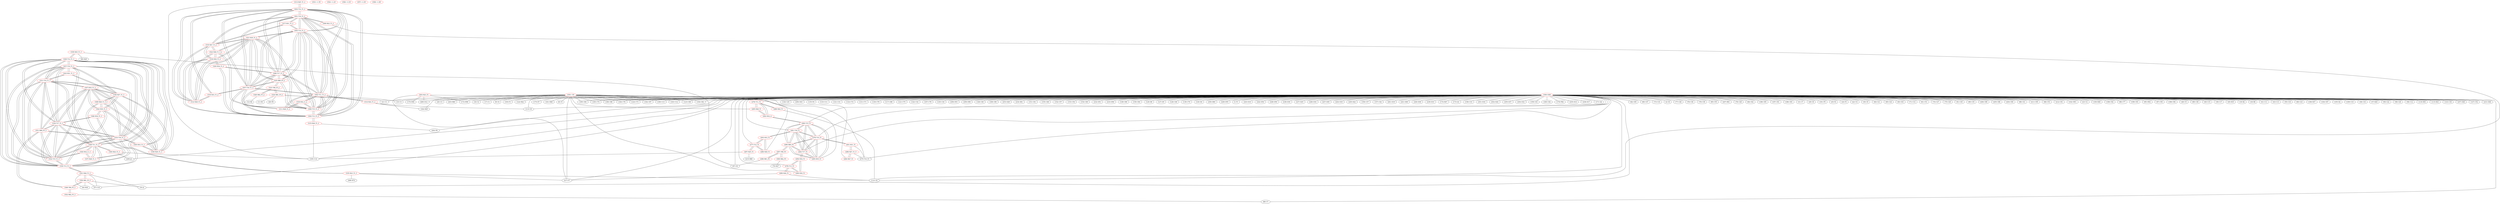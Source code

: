 graph {
	276 [label="(276) T11_T1" color=red]
	288 [label="(288) R24_T1"]
	285 [label="(285) R28_T1"]
	292 [label="(292) R32_t1"]
	277 [label="(277) T12_T1" color=red]
	293 [label="(293) R33_T1"]
	286 [label="(286) R29_T1"]
	287 [label="(287) R25_T1"]
	278 [label="(278) T13_T1" color=red]
	290 [label="(290) R30_T1"]
	294 [label="(294) R34_T1"]
	289 [label="(289) R26_T1"]
	279 [label="(279) T14_T1" color=red]
	291 [label="(291) R31_T1"]
	299 [label="(299) R80_P3"]
	282 [label="(282) T17_T1"]
	295 [label="(295) R35_T1"]
	281 [label="(281) T16_T1"]
	280 [label="(280) T15_T1"]
	280 [label="(280) T15_T1" color=red]
	292 [label="(292) R32_t1"]
	299 [label="(299) R80_P3"]
	282 [label="(282) T17_T1"]
	295 [label="(295) R35_T1"]
	281 [label="(281) T16_T1"]
	279 [label="(279) T14_T1"]
	281 [label="(281) T16_T1" color=red]
	293 [label="(293) R33_T1"]
	299 [label="(299) R80_P3"]
	282 [label="(282) T17_T1"]
	295 [label="(295) R35_T1"]
	280 [label="(280) T15_T1"]
	279 [label="(279) T14_T1"]
	282 [label="(282) T17_T1" color=red]
	294 [label="(294) R34_T1"]
	299 [label="(299) R80_P3"]
	295 [label="(295) R35_T1"]
	281 [label="(281) T16_T1"]
	280 [label="(280) T15_T1"]
	279 [label="(279) T14_T1"]
	283 [label="(283) R23_T1" color=red]
	260 [label="(260) D12"]
	172 [label="(172) R58"]
	170 [label="(170) R56"]
	217 [label="(217) P7"]
	275 [label="(275) T10_T1"]
	284 [label="(284) R27_T1" color=red]
	296 [label="(296) R27_T1_T"]
	285 [label="(285) R28_T1" color=red]
	276 [label="(276) T11_T1"]
	292 [label="(292) R32_t1"]
	286 [label="(286) R29_T1" color=red]
	293 [label="(293) R33_T1"]
	277 [label="(277) T12_T1"]
	287 [label="(287) R25_T1" color=red]
	215 [label="(215) R66"]
	195 [label="(195) U14"]
	277 [label="(277) T12_T1"]
	288 [label="(288) R24_T1" color=red]
	112 [label="(112) U8"]
	276 [label="(276) T11_T1"]
	289 [label="(289) R26_T1" color=red]
	217 [label="(217) P7"]
	112 [label="(112) U8"]
	278 [label="(278) T13_T1"]
	290 [label="(290) R30_T1" color=red]
	294 [label="(294) R34_T1"]
	278 [label="(278) T13_T1"]
	291 [label="(291) R31_T1" color=red]
	275 [label="(275) T10_T1"]
	296 [label="(296) R27_T1_T"]
	279 [label="(279) T14_T1"]
	292 [label="(292) R32_t1" color=red]
	280 [label="(280) T15_T1"]
	276 [label="(276) T11_T1"]
	285 [label="(285) R28_T1"]
	293 [label="(293) R33_T1" color=red]
	281 [label="(281) T16_T1"]
	286 [label="(286) R29_T1"]
	277 [label="(277) T12_T1"]
	294 [label="(294) R34_T1" color=red]
	282 [label="(282) T17_T1"]
	290 [label="(290) R30_T1"]
	278 [label="(278) T13_T1"]
	295 [label="(295) R35_T1" color=red]
	299 [label="(299) R80_P3"]
	282 [label="(282) T17_T1"]
	281 [label="(281) T16_T1"]
	280 [label="(280) T15_T1"]
	279 [label="(279) T14_T1"]
	296 [label="(296) R27_T1_T" color=red]
	275 [label="(275) T10_T1"]
	291 [label="(291) R31_T1"]
	284 [label="(284) R27_T1"]
	297 [label="(297) T80_P3" color=red]
	298 [label="(298) R81_P3"]
	300 [label="(300) R82_P3"]
	299 [label="(299) R80_P3"]
	298 [label="(298) R81_P3" color=red]
	67 [label="(67) U6"]
	297 [label="(297) T80_P3"]
	299 [label="(299) R80_P3" color=red]
	282 [label="(282) T17_T1"]
	295 [label="(295) R35_T1"]
	281 [label="(281) T16_T1"]
	280 [label="(280) T15_T1"]
	279 [label="(279) T14_T1"]
	297 [label="(297) T80_P3"]
	300 [label="(300) R82_P3" color=red]
	70 [label="(70) R27"]
	297 [label="(297) T80_P3"]
	301 [label="(301) T10_T1_2" color=red]
	309 [label="(309) R23_T1_2"]
	317 [label="(317) R31_T1_2"]
	310 [label="(310) R27_T1_2"]
	307 [label="(307) T16_T1_2"]
	308 [label="(308) T17_T1_2"]
	306 [label="(306) T15_T1_2"]
	303 [label="(303) T12_T1_2"]
	305 [label="(305) T14_T1_2"]
	304 [label="(304) T13_T1_2"]
	302 [label="(302) T11_T1_2"]
	302 [label="(302) T11_T1_2" color=red]
	314 [label="(314) R24_T1_2"]
	311 [label="(311) R28_T1_2"]
	318 [label="(318) R32_t1_2"]
	301 [label="(301) T10_T1_2"]
	307 [label="(307) T16_T1_2"]
	308 [label="(308) T17_T1_2"]
	306 [label="(306) T15_T1_2"]
	303 [label="(303) T12_T1_2"]
	305 [label="(305) T14_T1_2"]
	304 [label="(304) T13_T1_2"]
	303 [label="(303) T12_T1_2" color=red]
	319 [label="(319) R33_T1_2"]
	312 [label="(312) R29_T1_2"]
	313 [label="(313) R25_T1_2"]
	301 [label="(301) T10_T1_2"]
	307 [label="(307) T16_T1_2"]
	308 [label="(308) T17_T1_2"]
	306 [label="(306) T15_T1_2"]
	305 [label="(305) T14_T1_2"]
	304 [label="(304) T13_T1_2"]
	302 [label="(302) T11_T1_2"]
	304 [label="(304) T13_T1_2" color=red]
	316 [label="(316) R30_T1_2"]
	320 [label="(320) R34_T1_2"]
	315 [label="(315) R26_T1_2"]
	301 [label="(301) T10_T1_2"]
	307 [label="(307) T16_T1_2"]
	308 [label="(308) T17_T1_2"]
	306 [label="(306) T15_T1_2"]
	303 [label="(303) T12_T1_2"]
	305 [label="(305) T14_T1_2"]
	302 [label="(302) T11_T1_2"]
	305 [label="(305) T14_T1_2" color=red]
	301 [label="(301) T10_T1_2"]
	307 [label="(307) T16_T1_2"]
	308 [label="(308) T17_T1_2"]
	306 [label="(306) T15_T1_2"]
	303 [label="(303) T12_T1_2"]
	304 [label="(304) T13_T1_2"]
	302 [label="(302) T11_T1_2"]
	317 [label="(317) R31_T1_2"]
	325 [label="(325) R80_P3_2"]
	321 [label="(321) R35_T1_2"]
	306 [label="(306) T15_T1_2" color=red]
	318 [label="(318) R32_t1_2"]
	301 [label="(301) T10_T1_2"]
	307 [label="(307) T16_T1_2"]
	308 [label="(308) T17_T1_2"]
	303 [label="(303) T12_T1_2"]
	305 [label="(305) T14_T1_2"]
	304 [label="(304) T13_T1_2"]
	302 [label="(302) T11_T1_2"]
	325 [label="(325) R80_P3_2"]
	321 [label="(321) R35_T1_2"]
	307 [label="(307) T16_T1_2" color=red]
	319 [label="(319) R33_T1_2"]
	301 [label="(301) T10_T1_2"]
	308 [label="(308) T17_T1_2"]
	306 [label="(306) T15_T1_2"]
	303 [label="(303) T12_T1_2"]
	305 [label="(305) T14_T1_2"]
	304 [label="(304) T13_T1_2"]
	302 [label="(302) T11_T1_2"]
	325 [label="(325) R80_P3_2"]
	321 [label="(321) R35_T1_2"]
	308 [label="(308) T17_T1_2" color=red]
	320 [label="(320) R34_T1_2"]
	301 [label="(301) T10_T1_2"]
	307 [label="(307) T16_T1_2"]
	306 [label="(306) T15_T1_2"]
	303 [label="(303) T12_T1_2"]
	305 [label="(305) T14_T1_2"]
	304 [label="(304) T13_T1_2"]
	302 [label="(302) T11_T1_2"]
	325 [label="(325) R80_P3_2"]
	321 [label="(321) R35_T1_2"]
	309 [label="(309) R23_T1_2" color=red]
	112 [label="(112) U8"]
	301 [label="(301) T10_T1_2"]
	310 [label="(310) R27_T1_2" color=red]
	316 [label="(316) R30_T1_2"]
	321 [label="(321) R35_T1_2"]
	312 [label="(312) R29_T1_2"]
	322 [label="(322) R28_T1_T_2"]
	301 [label="(301) T10_T1_2"]
	317 [label="(317) R31_T1_2"]
	311 [label="(311) R28_T1_2" color=red]
	302 [label="(302) T11_T1_2"]
	318 [label="(318) R32_t1_2"]
	322 [label="(322) R28_T1_T_2"]
	312 [label="(312) R29_T1_2" color=red]
	316 [label="(316) R30_T1_2"]
	321 [label="(321) R35_T1_2"]
	322 [label="(322) R28_T1_T_2"]
	310 [label="(310) R27_T1_2"]
	319 [label="(319) R33_T1_2"]
	303 [label="(303) T12_T1_2"]
	313 [label="(313) R25_T1_2" color=red]
	195 [label="(195) U14"]
	303 [label="(303) T12_T1_2"]
	314 [label="(314) R24_T1_2" color=red]
	162 [label="(162) R45"]
	113 [label="(113) U9"]
	302 [label="(302) T11_T1_2"]
	315 [label="(315) R26_T1_2" color=red]
	195 [label="(195) U14"]
	202 [label="(202) P6"]
	304 [label="(304) T13_T1_2"]
	316 [label="(316) R30_T1_2" color=red]
	321 [label="(321) R35_T1_2"]
	312 [label="(312) R29_T1_2"]
	322 [label="(322) R28_T1_T_2"]
	310 [label="(310) R27_T1_2"]
	320 [label="(320) R34_T1_2"]
	304 [label="(304) T13_T1_2"]
	317 [label="(317) R31_T1_2" color=red]
	301 [label="(301) T10_T1_2"]
	310 [label="(310) R27_T1_2"]
	305 [label="(305) T14_T1_2"]
	318 [label="(318) R32_t1_2" color=red]
	306 [label="(306) T15_T1_2"]
	302 [label="(302) T11_T1_2"]
	311 [label="(311) R28_T1_2"]
	319 [label="(319) R33_T1_2" color=red]
	307 [label="(307) T16_T1_2"]
	312 [label="(312) R29_T1_2"]
	303 [label="(303) T12_T1_2"]
	320 [label="(320) R34_T1_2" color=red]
	308 [label="(308) T17_T1_2"]
	316 [label="(316) R30_T1_2"]
	304 [label="(304) T13_T1_2"]
	321 [label="(321) R35_T1_2" color=red]
	316 [label="(316) R30_T1_2"]
	312 [label="(312) R29_T1_2"]
	322 [label="(322) R28_T1_T_2"]
	310 [label="(310) R27_T1_2"]
	325 [label="(325) R80_P3_2"]
	308 [label="(308) T17_T1_2"]
	307 [label="(307) T16_T1_2"]
	306 [label="(306) T15_T1_2"]
	305 [label="(305) T14_T1_2"]
	322 [label="(322) R28_T1_T_2" color=red]
	316 [label="(316) R30_T1_2"]
	321 [label="(321) R35_T1_2"]
	312 [label="(312) R29_T1_2"]
	310 [label="(310) R27_T1_2"]
	311 [label="(311) R28_T1_2"]
	323 [label="(323) T80_P3_2" color=red]
	324 [label="(324) R81_P3_2"]
	326 [label="(326) R82_P3_2"]
	325 [label="(325) R80_P3_2"]
	324 [label="(324) R81_P3_2" color=red]
	26 [label="(26) P8"]
	10 [label="(10) C3"]
	21 [label="(21) U1"]
	11 [label="(11) R3"]
	323 [label="(323) T80_P3_2"]
	325 [label="(325) R80_P3_2" color=red]
	308 [label="(308) T17_T1_2"]
	321 [label="(321) R35_T1_2"]
	307 [label="(307) T16_T1_2"]
	306 [label="(306) T15_T1_2"]
	305 [label="(305) T14_T1_2"]
	323 [label="(323) T80_P3_2"]
	326 [label="(326) R82_P3_2" color=red]
	12 [label="(12) R4"]
	323 [label="(323) T80_P3_2"]
	327 [label="(327) T10_T1_3" color=red]
	335 [label="(335) R23_T1_3"]
	343 [label="(343) R31_T1_3"]
	336 [label="(336) R27_T1_3"]
	333 [label="(333) T16_T1_3"]
	334 [label="(334) T17_T1_3"]
	332 [label="(332) T15_T1_3"]
	329 [label="(329) T12_T1_3"]
	331 [label="(331) T14_T1_3"]
	330 [label="(330) T13_T1_3"]
	328 [label="(328) T11_T1_3"]
	328 [label="(328) T11_T1_3" color=red]
	340 [label="(340) R24_T1_3"]
	337 [label="(337) R28_T1_3"]
	344 [label="(344) R32_t1_3"]
	327 [label="(327) T10_T1_3"]
	333 [label="(333) T16_T1_3"]
	334 [label="(334) T17_T1_3"]
	332 [label="(332) T15_T1_3"]
	329 [label="(329) T12_T1_3"]
	331 [label="(331) T14_T1_3"]
	330 [label="(330) T13_T1_3"]
	329 [label="(329) T12_T1_3" color=red]
	345 [label="(345) R33_T1_3"]
	338 [label="(338) R29_T1_3"]
	339 [label="(339) R25_T1_3"]
	327 [label="(327) T10_T1_3"]
	333 [label="(333) T16_T1_3"]
	334 [label="(334) T17_T1_3"]
	332 [label="(332) T15_T1_3"]
	331 [label="(331) T14_T1_3"]
	330 [label="(330) T13_T1_3"]
	328 [label="(328) T11_T1_3"]
	330 [label="(330) T13_T1_3" color=red]
	342 [label="(342) R30_T1_3"]
	346 [label="(346) R34_T1_3"]
	341 [label="(341) R26_T1_3"]
	327 [label="(327) T10_T1_3"]
	333 [label="(333) T16_T1_3"]
	334 [label="(334) T17_T1_3"]
	332 [label="(332) T15_T1_3"]
	329 [label="(329) T12_T1_3"]
	331 [label="(331) T14_T1_3"]
	328 [label="(328) T11_T1_3"]
	331 [label="(331) T14_T1_3" color=red]
	327 [label="(327) T10_T1_3"]
	333 [label="(333) T16_T1_3"]
	334 [label="(334) T17_T1_3"]
	332 [label="(332) T15_T1_3"]
	329 [label="(329) T12_T1_3"]
	330 [label="(330) T13_T1_3"]
	328 [label="(328) T11_T1_3"]
	343 [label="(343) R31_T1_3"]
	351 [label="(351) R80_P3_3"]
	347 [label="(347) R35_T1_3"]
	332 [label="(332) T15_T1_3" color=red]
	344 [label="(344) R32_t1_3"]
	327 [label="(327) T10_T1_3"]
	333 [label="(333) T16_T1_3"]
	334 [label="(334) T17_T1_3"]
	329 [label="(329) T12_T1_3"]
	331 [label="(331) T14_T1_3"]
	330 [label="(330) T13_T1_3"]
	328 [label="(328) T11_T1_3"]
	351 [label="(351) R80_P3_3"]
	347 [label="(347) R35_T1_3"]
	333 [label="(333) T16_T1_3" color=red]
	345 [label="(345) R33_T1_3"]
	327 [label="(327) T10_T1_3"]
	334 [label="(334) T17_T1_3"]
	332 [label="(332) T15_T1_3"]
	329 [label="(329) T12_T1_3"]
	331 [label="(331) T14_T1_3"]
	330 [label="(330) T13_T1_3"]
	328 [label="(328) T11_T1_3"]
	351 [label="(351) R80_P3_3"]
	347 [label="(347) R35_T1_3"]
	334 [label="(334) T17_T1_3" color=red]
	346 [label="(346) R34_T1_3"]
	327 [label="(327) T10_T1_3"]
	333 [label="(333) T16_T1_3"]
	332 [label="(332) T15_T1_3"]
	329 [label="(329) T12_T1_3"]
	331 [label="(331) T14_T1_3"]
	330 [label="(330) T13_T1_3"]
	328 [label="(328) T11_T1_3"]
	351 [label="(351) R80_P3_3"]
	347 [label="(347) R35_T1_3"]
	335 [label="(335) R23_T1_3" color=red]
	217 [label="(217) P7"]
	268 [label="(268) R74"]
	112 [label="(112) U8"]
	327 [label="(327) T10_T1_3"]
	336 [label="(336) R27_T1_3" color=red]
	342 [label="(342) R30_T1_3"]
	347 [label="(347) R35_T1_3"]
	338 [label="(338) R29_T1_3"]
	348 [label="(348) R28_T1_T_3"]
	327 [label="(327) T10_T1_3"]
	343 [label="(343) R31_T1_3"]
	337 [label="(337) R28_T1_3" color=red]
	328 [label="(328) T11_T1_3"]
	344 [label="(344) R32_t1_3"]
	348 [label="(348) R28_T1_T_3"]
	338 [label="(338) R29_T1_3" color=red]
	342 [label="(342) R30_T1_3"]
	347 [label="(347) R35_T1_3"]
	348 [label="(348) R28_T1_T_3"]
	336 [label="(336) R27_T1_3"]
	345 [label="(345) R33_T1_3"]
	329 [label="(329) T12_T1_3"]
	339 [label="(339) R25_T1_3" color=red]
	69 [label="(69) R28"]
	67 [label="(67) U6"]
	329 [label="(329) T12_T1_3"]
	340 [label="(340) R24_T1_3" color=red]
	195 [label="(195) U14"]
	209 [label="(209) J2"]
	328 [label="(328) T11_T1_3"]
	341 [label="(341) R26_T1_3" color=red]
	44 [label="(44) R30"]
	57 [label="(57) C19"]
	33 [label="(33) J1"]
	350 [label="(350) R81_P3_3"]
	330 [label="(330) T13_T1_3"]
	342 [label="(342) R30_T1_3" color=red]
	347 [label="(347) R35_T1_3"]
	338 [label="(338) R29_T1_3"]
	348 [label="(348) R28_T1_T_3"]
	336 [label="(336) R27_T1_3"]
	346 [label="(346) R34_T1_3"]
	330 [label="(330) T13_T1_3"]
	343 [label="(343) R31_T1_3" color=red]
	327 [label="(327) T10_T1_3"]
	336 [label="(336) R27_T1_3"]
	331 [label="(331) T14_T1_3"]
	344 [label="(344) R32_t1_3" color=red]
	332 [label="(332) T15_T1_3"]
	328 [label="(328) T11_T1_3"]
	337 [label="(337) R28_T1_3"]
	345 [label="(345) R33_T1_3" color=red]
	333 [label="(333) T16_T1_3"]
	338 [label="(338) R29_T1_3"]
	329 [label="(329) T12_T1_3"]
	346 [label="(346) R34_T1_3" color=red]
	334 [label="(334) T17_T1_3"]
	342 [label="(342) R30_T1_3"]
	330 [label="(330) T13_T1_3"]
	347 [label="(347) R35_T1_3" color=red]
	342 [label="(342) R30_T1_3"]
	338 [label="(338) R29_T1_3"]
	348 [label="(348) R28_T1_T_3"]
	336 [label="(336) R27_T1_3"]
	351 [label="(351) R80_P3_3"]
	334 [label="(334) T17_T1_3"]
	333 [label="(333) T16_T1_3"]
	332 [label="(332) T15_T1_3"]
	331 [label="(331) T14_T1_3"]
	348 [label="(348) R28_T1_T_3" color=red]
	342 [label="(342) R30_T1_3"]
	347 [label="(347) R35_T1_3"]
	338 [label="(338) R29_T1_3"]
	336 [label="(336) R27_T1_3"]
	337 [label="(337) R28_T1_3"]
	349 [label="(349) T80_P3_3" color=red]
	350 [label="(350) R81_P3_3"]
	352 [label="(352) R82_P3_3"]
	351 [label="(351) R80_P3_3"]
	350 [label="(350) R81_P3_3" color=red]
	44 [label="(44) R30"]
	57 [label="(57) C19"]
	33 [label="(33) J1"]
	341 [label="(341) R26_T1_3"]
	349 [label="(349) T80_P3_3"]
	351 [label="(351) R80_P3_3" color=red]
	334 [label="(334) T17_T1_3"]
	347 [label="(347) R35_T1_3"]
	333 [label="(333) T16_T1_3"]
	332 [label="(332) T15_T1_3"]
	331 [label="(331) T14_T1_3"]
	349 [label="(349) T80_P3_3"]
	352 [label="(352) R82_P3_3" color=red]
	68 [label="(68) U7"]
	349 [label="(349) T80_P3_3"]
	353 [label="(353) +1.5V" color=red]
	354 [label="(354) +1.2V" color=red]
	355 [label="(355) +5V" color=red]
	162 [label="(162) R45"]
	175 [label="(175) D7"]
	113 [label="(113) U9"]
	161 [label="(161) R48"]
	8 [label="(8) C5"]
	20 [label="(20) U3"]
	165 [label="(165) C74"]
	189 [label="(189) C86"]
	203 [label="(203) R60"]
	21 [label="(21) U1"]
	16 [label="(16) C2"]
	217 [label="(217) P7"]
	17 [label="(17) C1"]
	9 [label="(9) C4"]
	164 [label="(164) C76"]
	124 [label="(124) C73"]
	192 [label="(192) C87"]
	193 [label="(193) F1"]
	190 [label="(190) U13"]
	163 [label="(163) U12"]
	122 [label="(122) R42"]
	123 [label="(123) C69"]
	194 [label="(194) C82"]
	185 [label="(185) C84"]
	290 [label="(290) R30_T1"]
	295 [label="(295) R35_T1"]
	286 [label="(286) R29_T1"]
	285 [label="(285) R28_T1"]
	284 [label="(284) R27_T1"]
	356 [label="(356) +3.3V" color=red]
	357 [label="(357) +1.0V" color=red]
	358 [label="(358) +1.8V" color=red]
	359 [label="(359) GND" color=red]
	82 [label="(82) C65"]
	80 [label="(80) C47"]
	73 [label="(73) C10"]
	2 [label="(2) C6"]
	77 [label="(77) C26"]
	78 [label="(78) C36"]
	79 [label="(79) C39"]
	85 [label="(85) C55"]
	207 [label="(207) R61"]
	68 [label="(68) U7"]
	76 [label="(76) C28"]
	84 [label="(84) C62"]
	188 [label="(188) C85"]
	187 [label="(187) C81"]
	186 [label="(186) C83"]
	185 [label="(185) C84"]
	194 [label="(194) C82"]
	190 [label="(190) U13"]
	31 [label="(31) C7"]
	29 [label="(29) C8"]
	191 [label="(191) P5"]
	25 [label="(25) P2"]
	24 [label="(24) P3"]
	22 [label="(22) U4"]
	30 [label="(30) C9"]
	209 [label="(209) J2"]
	195 [label="(195) U14"]
	64 [label="(64) C21"]
	65 [label="(65) C24"]
	83 [label="(83) C63"]
	71 [label="(71) C14"]
	81 [label="(81) C51"]
	189 [label="(189) C86"]
	74 [label="(74) C27"]
	75 [label="(75) C29"]
	202 [label="(202) P6"]
	112 [label="(112) U8"]
	91 [label="(91) C45"]
	90 [label="(90) C35"]
	206 [label="(206) C89"]
	205 [label="(205) C88"]
	204 [label="(204) C90"]
	88 [label="(88) C41"]
	211 [label="(211) C95"]
	86 [label="(86) C53"]
	212 [label="(212) C91"]
	102 [label="(102) SW1"]
	23 [label="(23) U2"]
	100 [label="(100) R49"]
	198 [label="(198) C92"]
	96 [label="(96) C77"]
	199 [label="(199) C93"]
	95 [label="(95) SW2"]
	87 [label="(87) C50"]
	196 [label="(196) C94"]
	28 [label="(28) U5"]
	89 [label="(89) C38"]
	40 [label="(40) C15"]
	39 [label="(39) C17"]
	45 [label="(45) R35"]
	33 [label="(33) J1"]
	19 [label="(19) R2"]
	18 [label="(18) R8"]
	10 [label="(10) C3"]
	67 [label="(67) U6"]
	41 [label="(41) C11"]
	43 [label="(43) C13"]
	55 [label="(55) C18"]
	60 [label="(60) C23"]
	106 [label="(106) R37"]
	104 [label="(104) C67"]
	105 [label="(105) D2"]
	109 [label="(109) U10"]
	38 [label="(38) C16"]
	37 [label="(37) R29"]
	59 [label="(59) C22"]
	58 [label="(58) C20"]
	57 [label="(57) C19"]
	56 [label="(56) C12"]
	119 [label="(119) R50"]
	115 [label="(115) R43"]
	143 [label="(143) C30"]
	113 [label="(113) U9"]
	257 [label="(257) D48"]
	147 [label="(147) C52"]
	231 [label="(231) D46"]
	144 [label="(144) C25"]
	256 [label="(256) D43"]
	123 [label="(123) C69"]
	135 [label="(135) P4"]
	133 [label="(133) U11"]
	141 [label="(141) C31"]
	132 [label="(132) C72"]
	131 [label="(131) C71"]
	130 [label="(130) C79"]
	117 [label="(117) C68"]
	121 [label="(121) C75"]
	142 [label="(142) C32"]
	164 [label="(164) C76"]
	165 [label="(165) C74"]
	167 [label="(167) C78"]
	145 [label="(145) C34"]
	260 [label="(260) D12"]
	258 [label="(258) D53"]
	259 [label="(259) D58"]
	146 [label="(146) C40"]
	124 [label="(124) C73"]
	169 [label="(169) C80"]
	253 [label="(253) D29"]
	234 [label="(234) D61"]
	151 [label="(151) C61"]
	155 [label="(155) C48"]
	152 [label="(152) C57"]
	153 [label="(153) C54"]
	154 [label="(154) C49"]
	232 [label="(232) D51"]
	233 [label="(233) D56"]
	149 [label="(149) C66"]
	150 [label="(150) C64"]
	217 [label="(217) P7"]
	129 [label="(129) D6"]
	127 [label="(127) D5"]
	126 [label="(126) C46"]
	139 [label="(139) C70"]
	140 [label="(140) D4"]
	250 [label="(250) D60"]
	249 [label="(249) D55"]
	1 [label="(1) P1"]
	243 [label="(243) D10"]
	242 [label="(242) D54"]
	248 [label="(248) D50"]
	238 [label="(238) D30"]
	237 [label="(237) D25"]
	246 [label="(246) D34"]
	247 [label="(247) D45"]
	244 [label="(244) D18"]
	192 [label="(192) C87"]
	245 [label="(245) D22"]
	156 [label="(156) C37"]
	157 [label="(157) C42"]
	261 [label="(261) D19"]
	241 [label="(241) D49"]
	240 [label="(240) D38"]
	239 [label="(239) D33"]
	174 [label="(174) R47"]
	173 [label="(173) Q1"]
	158 [label="(158) C33"]
	251 [label="(251) D16"]
	252 [label="(252) D24"]
	255 [label="(255) D37"]
	254 [label="(254) D32"]
	159 [label="(159) C43"]
	160 [label="(160) C44"]
	176 [label="(176) FB2"]
	163 [label="(163) U12"]
	235 [label="(235) D14"]
	236 [label="(236) D17"]
	171 [label="(171) Q2"]
	172 [label="(172) R58"]
	275 [label="(275) T10_T1"]
	281 [label="(281) T16_T1"]
	282 [label="(282) T17_T1"]
	280 [label="(280) T15_T1"]
	277 [label="(277) T12_T1"]
	279 [label="(279) T14_T1"]
	278 [label="(278) T13_T1"]
	276 [label="(276) T11_T1"]
	276 -- 288
	276 -- 285
	276 -- 292
	277 -- 293
	277 -- 286
	277 -- 287
	278 -- 290
	278 -- 294
	278 -- 289
	279 -- 291
	279 -- 299
	279 -- 282
	279 -- 295
	279 -- 281
	279 -- 280
	280 -- 292
	280 -- 299
	280 -- 282
	280 -- 295
	280 -- 281
	280 -- 279
	281 -- 293
	281 -- 299
	281 -- 282
	281 -- 295
	281 -- 280
	281 -- 279
	282 -- 294
	282 -- 299
	282 -- 295
	282 -- 281
	282 -- 280
	282 -- 279
	283 -- 260
	283 -- 172
	283 -- 170
	283 -- 217
	283 -- 275
	284 -- 296
	285 -- 276
	285 -- 292
	286 -- 293
	286 -- 277
	287 -- 215
	287 -- 195
	287 -- 277
	288 -- 112
	288 -- 276
	289 -- 217
	289 -- 112
	289 -- 278
	290 -- 294
	290 -- 278
	291 -- 275
	291 -- 296
	291 -- 279
	292 -- 280
	292 -- 276
	292 -- 285
	293 -- 281
	293 -- 286
	293 -- 277
	294 -- 282
	294 -- 290
	294 -- 278
	295 -- 299
	295 -- 282
	295 -- 281
	295 -- 280
	295 -- 279
	296 -- 275
	296 -- 291
	296 -- 284
	297 -- 298
	297 -- 300
	297 -- 299
	298 -- 67
	298 -- 297
	299 -- 282
	299 -- 295
	299 -- 281
	299 -- 280
	299 -- 279
	299 -- 297
	300 -- 70
	300 -- 297
	301 -- 309
	301 -- 317
	301 -- 310
	301 -- 307
	301 -- 308
	301 -- 306
	301 -- 303
	301 -- 305
	301 -- 304
	301 -- 302
	302 -- 314
	302 -- 311
	302 -- 318
	302 -- 301
	302 -- 307
	302 -- 308
	302 -- 306
	302 -- 303
	302 -- 305
	302 -- 304
	303 -- 319
	303 -- 312
	303 -- 313
	303 -- 301
	303 -- 307
	303 -- 308
	303 -- 306
	303 -- 305
	303 -- 304
	303 -- 302
	304 -- 316
	304 -- 320
	304 -- 315
	304 -- 301
	304 -- 307
	304 -- 308
	304 -- 306
	304 -- 303
	304 -- 305
	304 -- 302
	305 -- 301
	305 -- 307
	305 -- 308
	305 -- 306
	305 -- 303
	305 -- 304
	305 -- 302
	305 -- 317
	305 -- 325
	305 -- 321
	306 -- 318
	306 -- 301
	306 -- 307
	306 -- 308
	306 -- 303
	306 -- 305
	306 -- 304
	306 -- 302
	306 -- 325
	306 -- 321
	307 -- 319
	307 -- 301
	307 -- 308
	307 -- 306
	307 -- 303
	307 -- 305
	307 -- 304
	307 -- 302
	307 -- 325
	307 -- 321
	308 -- 320
	308 -- 301
	308 -- 307
	308 -- 306
	308 -- 303
	308 -- 305
	308 -- 304
	308 -- 302
	308 -- 325
	308 -- 321
	309 -- 112
	309 -- 301
	310 -- 316
	310 -- 321
	310 -- 312
	310 -- 322
	310 -- 301
	310 -- 317
	311 -- 302
	311 -- 318
	311 -- 322
	312 -- 316
	312 -- 321
	312 -- 322
	312 -- 310
	312 -- 319
	312 -- 303
	313 -- 195
	313 -- 303
	314 -- 162
	314 -- 113
	314 -- 302
	315 -- 195
	315 -- 202
	315 -- 304
	316 -- 321
	316 -- 312
	316 -- 322
	316 -- 310
	316 -- 320
	316 -- 304
	317 -- 301
	317 -- 310
	317 -- 305
	318 -- 306
	318 -- 302
	318 -- 311
	319 -- 307
	319 -- 312
	319 -- 303
	320 -- 308
	320 -- 316
	320 -- 304
	321 -- 316
	321 -- 312
	321 -- 322
	321 -- 310
	321 -- 325
	321 -- 308
	321 -- 307
	321 -- 306
	321 -- 305
	322 -- 316
	322 -- 321
	322 -- 312
	322 -- 310
	322 -- 311
	323 -- 324
	323 -- 326
	323 -- 325
	324 -- 26
	324 -- 10
	324 -- 21
	324 -- 11
	324 -- 323
	325 -- 308
	325 -- 321
	325 -- 307
	325 -- 306
	325 -- 305
	325 -- 323
	326 -- 12
	326 -- 323
	327 -- 335
	327 -- 343
	327 -- 336
	327 -- 333
	327 -- 334
	327 -- 332
	327 -- 329
	327 -- 331
	327 -- 330
	327 -- 328
	328 -- 340
	328 -- 337
	328 -- 344
	328 -- 327
	328 -- 333
	328 -- 334
	328 -- 332
	328 -- 329
	328 -- 331
	328 -- 330
	329 -- 345
	329 -- 338
	329 -- 339
	329 -- 327
	329 -- 333
	329 -- 334
	329 -- 332
	329 -- 331
	329 -- 330
	329 -- 328
	330 -- 342
	330 -- 346
	330 -- 341
	330 -- 327
	330 -- 333
	330 -- 334
	330 -- 332
	330 -- 329
	330 -- 331
	330 -- 328
	331 -- 327
	331 -- 333
	331 -- 334
	331 -- 332
	331 -- 329
	331 -- 330
	331 -- 328
	331 -- 343
	331 -- 351
	331 -- 347
	332 -- 344
	332 -- 327
	332 -- 333
	332 -- 334
	332 -- 329
	332 -- 331
	332 -- 330
	332 -- 328
	332 -- 351
	332 -- 347
	333 -- 345
	333 -- 327
	333 -- 334
	333 -- 332
	333 -- 329
	333 -- 331
	333 -- 330
	333 -- 328
	333 -- 351
	333 -- 347
	334 -- 346
	334 -- 327
	334 -- 333
	334 -- 332
	334 -- 329
	334 -- 331
	334 -- 330
	334 -- 328
	334 -- 351
	334 -- 347
	335 -- 217
	335 -- 268
	335 -- 112
	335 -- 327
	336 -- 342
	336 -- 347
	336 -- 338
	336 -- 348
	336 -- 327
	336 -- 343
	337 -- 328
	337 -- 344
	337 -- 348
	338 -- 342
	338 -- 347
	338 -- 348
	338 -- 336
	338 -- 345
	338 -- 329
	339 -- 69
	339 -- 67
	339 -- 329
	340 -- 195
	340 -- 209
	340 -- 328
	341 -- 44
	341 -- 57
	341 -- 33
	341 -- 350
	341 -- 330
	342 -- 347
	342 -- 338
	342 -- 348
	342 -- 336
	342 -- 346
	342 -- 330
	343 -- 327
	343 -- 336
	343 -- 331
	344 -- 332
	344 -- 328
	344 -- 337
	345 -- 333
	345 -- 338
	345 -- 329
	346 -- 334
	346 -- 342
	346 -- 330
	347 -- 342
	347 -- 338
	347 -- 348
	347 -- 336
	347 -- 351
	347 -- 334
	347 -- 333
	347 -- 332
	347 -- 331
	348 -- 342
	348 -- 347
	348 -- 338
	348 -- 336
	348 -- 337
	349 -- 350
	349 -- 352
	349 -- 351
	350 -- 44
	350 -- 57
	350 -- 33
	350 -- 341
	350 -- 349
	351 -- 334
	351 -- 347
	351 -- 333
	351 -- 332
	351 -- 331
	351 -- 349
	352 -- 68
	352 -- 349
	355 -- 162
	355 -- 175
	355 -- 113
	355 -- 161
	355 -- 8
	355 -- 20
	355 -- 165
	355 -- 189
	355 -- 203
	355 -- 21
	355 -- 16
	355 -- 217
	355 -- 17
	355 -- 9
	355 -- 164
	355 -- 124
	355 -- 192
	355 -- 193
	355 -- 190
	355 -- 163
	355 -- 122
	355 -- 123
	355 -- 194
	355 -- 185
	355 -- 290
	355 -- 295
	355 -- 286
	355 -- 285
	355 -- 284
	359 -- 82
	359 -- 80
	359 -- 73
	359 -- 2
	359 -- 77
	359 -- 78
	359 -- 79
	359 -- 85
	359 -- 207
	359 -- 68
	359 -- 76
	359 -- 84
	359 -- 188
	359 -- 187
	359 -- 186
	359 -- 185
	359 -- 194
	359 -- 190
	359 -- 31
	359 -- 29
	359 -- 191
	359 -- 25
	359 -- 24
	359 -- 22
	359 -- 30
	359 -- 209
	359 -- 195
	359 -- 64
	359 -- 65
	359 -- 83
	359 -- 71
	359 -- 81
	359 -- 189
	359 -- 74
	359 -- 75
	359 -- 202
	359 -- 112
	359 -- 91
	359 -- 90
	359 -- 206
	359 -- 205
	359 -- 204
	359 -- 88
	359 -- 211
	359 -- 86
	359 -- 212
	359 -- 102
	359 -- 23
	359 -- 100
	359 -- 198
	359 -- 96
	359 -- 199
	359 -- 95
	359 -- 87
	359 -- 196
	359 -- 28
	359 -- 89
	359 -- 40
	359 -- 39
	359 -- 45
	359 -- 33
	359 -- 19
	359 -- 18
	359 -- 10
	359 -- 67
	359 -- 41
	359 -- 43
	359 -- 55
	359 -- 60
	359 -- 106
	359 -- 104
	359 -- 105
	359 -- 109
	359 -- 38
	359 -- 37
	359 -- 59
	359 -- 58
	359 -- 57
	359 -- 56
	359 -- 119
	359 -- 115
	359 -- 143
	359 -- 113
	359 -- 257
	359 -- 147
	359 -- 231
	359 -- 144
	359 -- 256
	359 -- 123
	359 -- 135
	359 -- 133
	359 -- 141
	359 -- 132
	359 -- 131
	359 -- 130
	359 -- 117
	359 -- 121
	359 -- 142
	359 -- 164
	359 -- 165
	359 -- 167
	359 -- 145
	359 -- 260
	359 -- 258
	359 -- 259
	359 -- 146
	359 -- 124
	359 -- 169
	359 -- 253
	359 -- 234
	359 -- 151
	359 -- 155
	359 -- 152
	359 -- 153
	359 -- 154
	359 -- 232
	359 -- 233
	359 -- 149
	359 -- 150
	359 -- 217
	359 -- 129
	359 -- 127
	359 -- 126
	359 -- 139
	359 -- 140
	359 -- 250
	359 -- 249
	359 -- 1
	359 -- 243
	359 -- 242
	359 -- 248
	359 -- 238
	359 -- 237
	359 -- 246
	359 -- 247
	359 -- 244
	359 -- 192
	359 -- 245
	359 -- 156
	359 -- 157
	359 -- 261
	359 -- 241
	359 -- 240
	359 -- 239
	359 -- 174
	359 -- 173
	359 -- 158
	359 -- 251
	359 -- 252
	359 -- 255
	359 -- 254
	359 -- 159
	359 -- 160
	359 -- 176
	359 -- 163
	359 -- 235
	359 -- 236
	359 -- 171
	359 -- 172
	359 -- 275
	359 -- 281
	359 -- 282
	359 -- 280
	359 -- 277
	359 -- 279
	359 -- 278
	359 -- 276
}